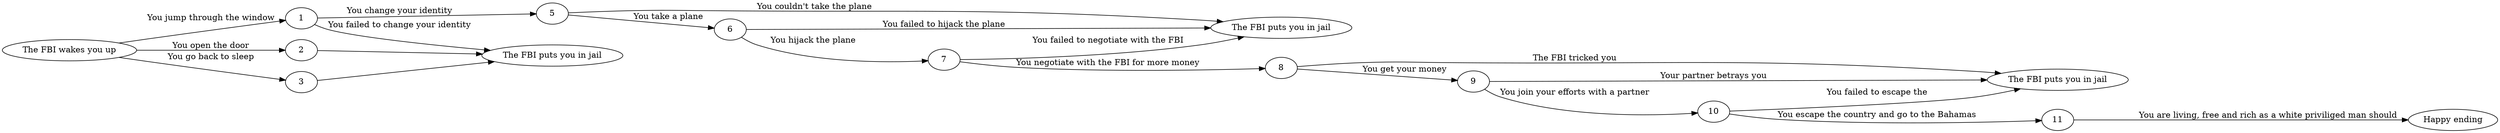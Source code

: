 // This file needs "https://marketplace.visualstudio.com/items?itemName=tintinweb.graphviz-interactive-preview" to view the multiple paths of the story.

digraph main{
        rankdir="LR";

    //Constants
    start[label="The FBI wakes you up"]
    fail[label="The FBI puts you in jail"]
    fail2[label="The FBI puts you in jail"]
    fail3[label="The FBI puts you in jail"]
    HE[label="Happy ending"]

    //Main branch
    start->1[label="You jump through the window"]
    1->5[label="You change your identity"]
    5->6[label="You take a plane"]
    6->7[label="You hijack the plane "]
    7->8[label="You negotiate with the FBI for more money"]
    8->9[label="You get your money"]
    9->10[label="You join your efforts with a partner"]
    10->11[label="You escape the country and go to the Bahamas"]
    11->HE[label="You are living, free and rich as a white priviliged man should"]

    start->2[label="You open the door"]
    start->3[label="You go back to sleep"]
    


    //Fails
    2,3->fail
    1->fail[label="You failed to change your identity"]
    5->fail2[label="You couldn't take the plane"]
    6->fail2[label="You failed to hijack the plane"]
    7->fail2[label="You failed to negotiate with the FBI"]
    8->fail3[label="The FBI tricked you"]
    9->fail3[label="Your partner betrays you"]
    10->fail3[label="You failed to escape the"]
}
